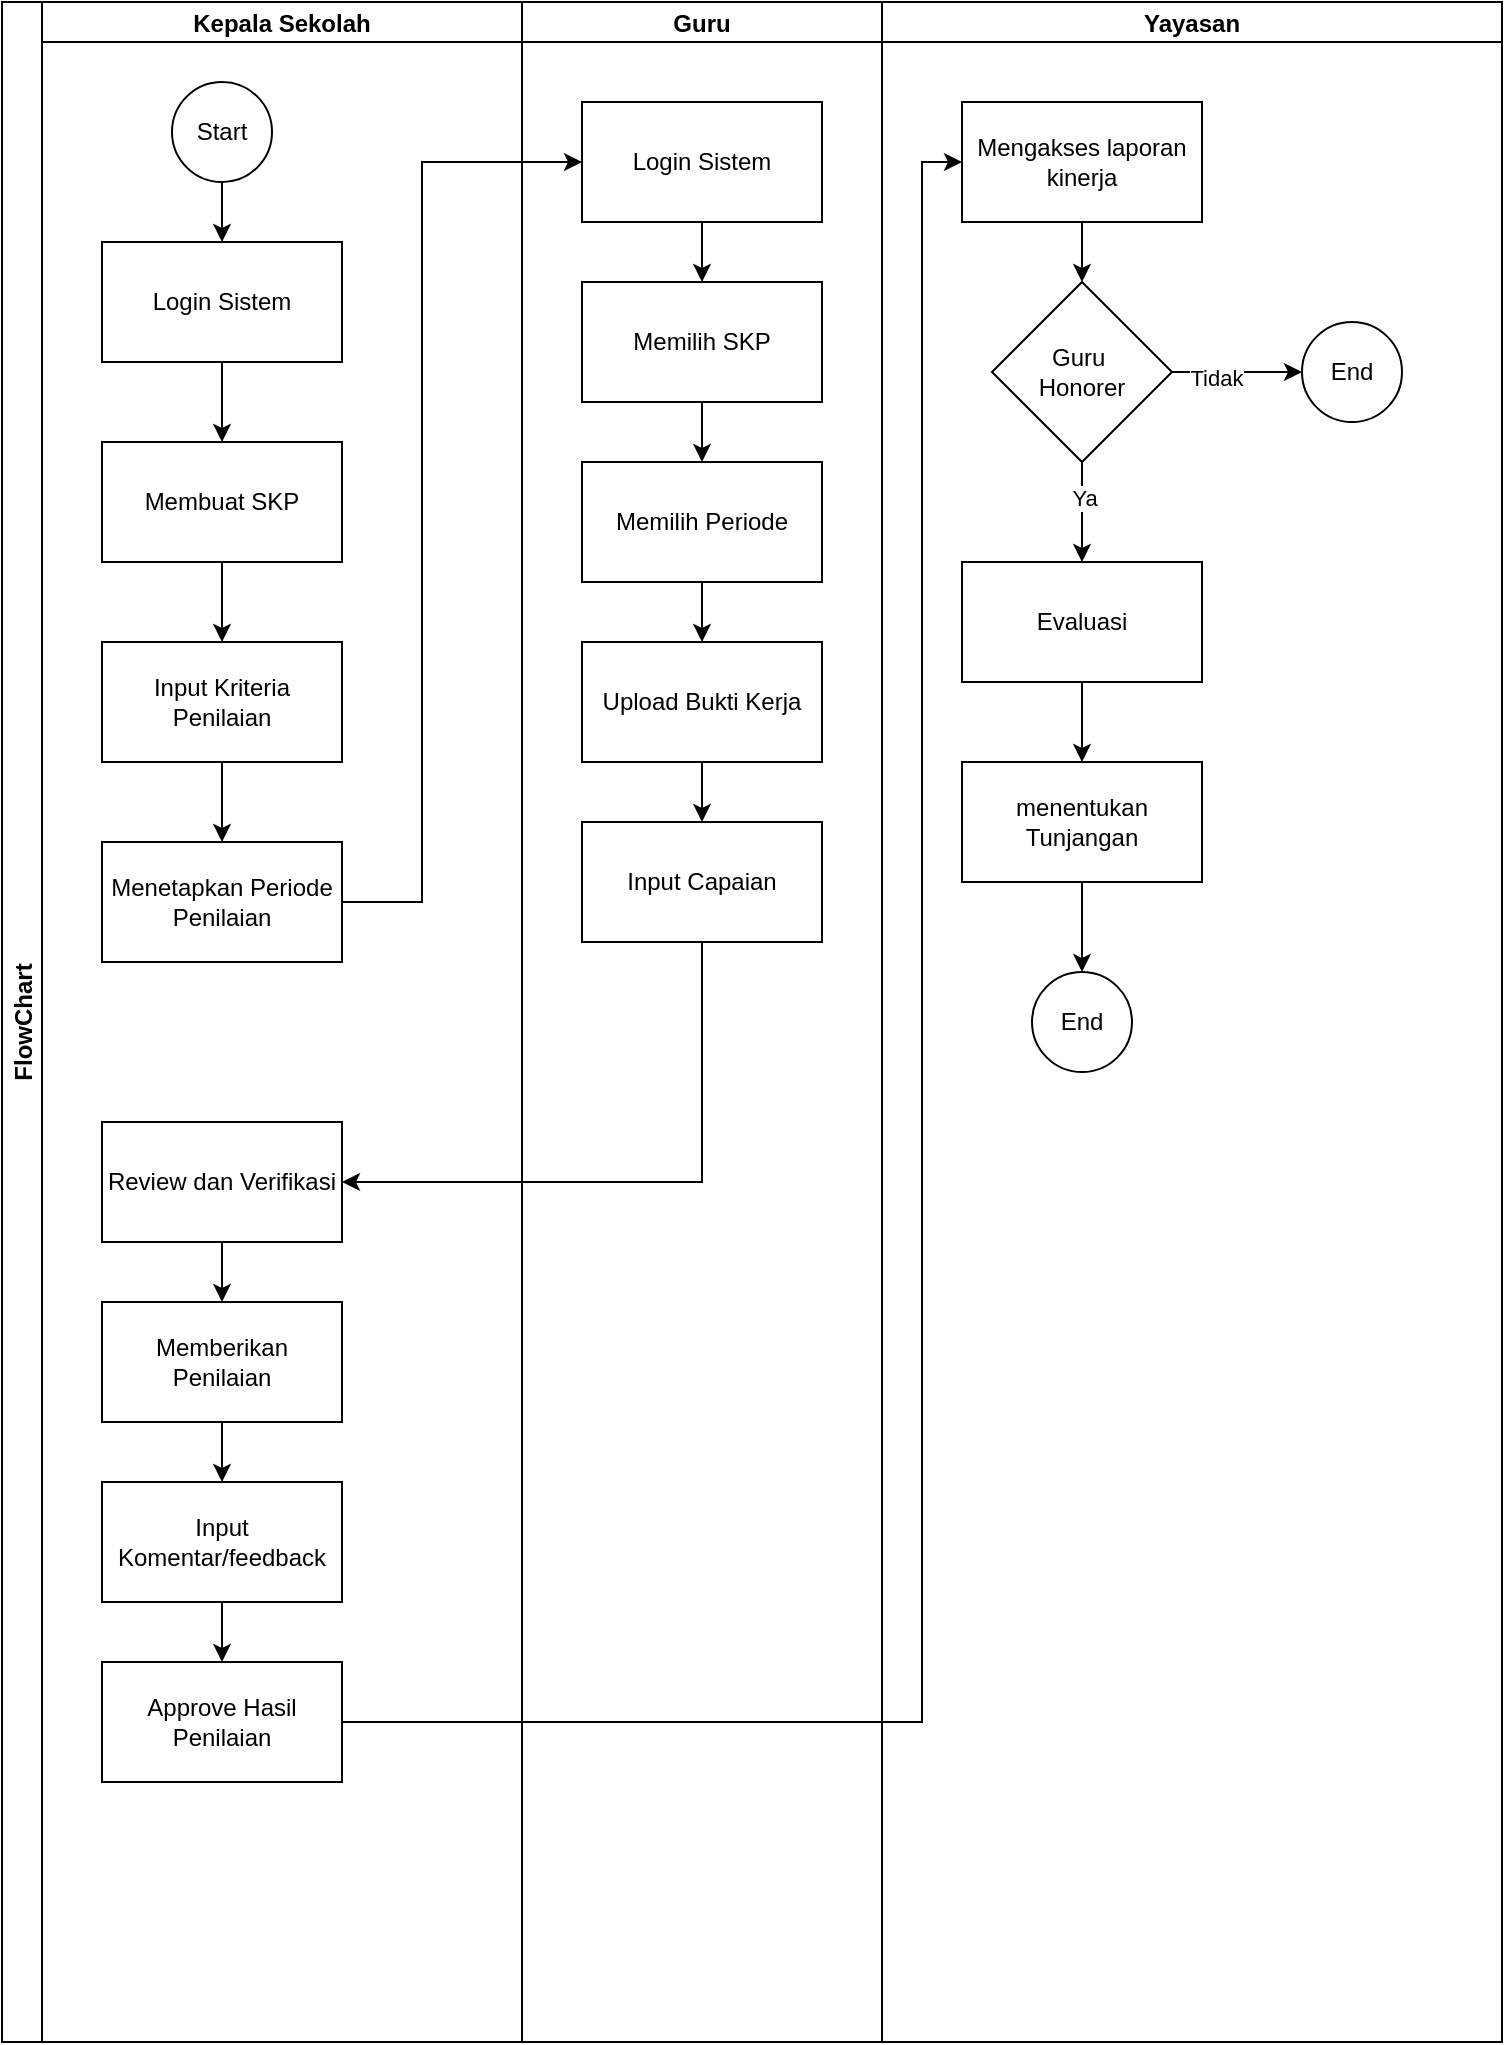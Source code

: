<mxfile version="27.1.4">
  <diagram name="Page-1" id="C_85REKzMV3_0p9VolRD">
    <mxGraphModel dx="1042" dy="535" grid="1" gridSize="10" guides="1" tooltips="1" connect="1" arrows="1" fold="1" page="1" pageScale="1" pageWidth="850" pageHeight="1100" math="0" shadow="0">
      <root>
        <mxCell id="0" />
        <mxCell id="1" parent="0" />
        <mxCell id="jFQBDABQgIwYktTxBP6j-1" value="FlowChart" style="swimlane;childLayout=stackLayout;resizeParent=1;resizeParentMax=0;startSize=20;horizontal=0;horizontalStack=1;" vertex="1" parent="1">
          <mxGeometry x="240" y="40" width="750" height="1020" as="geometry" />
        </mxCell>
        <mxCell id="jFQBDABQgIwYktTxBP6j-2" value="Kepala Sekolah" style="swimlane;startSize=20;" vertex="1" parent="jFQBDABQgIwYktTxBP6j-1">
          <mxGeometry x="20" width="240" height="1020" as="geometry" />
        </mxCell>
        <mxCell id="jFQBDABQgIwYktTxBP6j-7" value="" style="edgeStyle=orthogonalEdgeStyle;rounded=0;orthogonalLoop=1;jettySize=auto;html=1;" edge="1" parent="jFQBDABQgIwYktTxBP6j-2" source="jFQBDABQgIwYktTxBP6j-5" target="jFQBDABQgIwYktTxBP6j-6">
          <mxGeometry relative="1" as="geometry" />
        </mxCell>
        <mxCell id="jFQBDABQgIwYktTxBP6j-5" value="Start" style="ellipse;whiteSpace=wrap;html=1;aspect=fixed;" vertex="1" parent="jFQBDABQgIwYktTxBP6j-2">
          <mxGeometry x="65" y="40" width="50" height="50" as="geometry" />
        </mxCell>
        <mxCell id="jFQBDABQgIwYktTxBP6j-9" value="" style="edgeStyle=orthogonalEdgeStyle;rounded=0;orthogonalLoop=1;jettySize=auto;html=1;" edge="1" parent="jFQBDABQgIwYktTxBP6j-2" source="jFQBDABQgIwYktTxBP6j-6" target="jFQBDABQgIwYktTxBP6j-8">
          <mxGeometry relative="1" as="geometry" />
        </mxCell>
        <mxCell id="jFQBDABQgIwYktTxBP6j-6" value="Login Sistem" style="whiteSpace=wrap;html=1;" vertex="1" parent="jFQBDABQgIwYktTxBP6j-2">
          <mxGeometry x="30" y="120" width="120" height="60" as="geometry" />
        </mxCell>
        <mxCell id="jFQBDABQgIwYktTxBP6j-11" value="" style="edgeStyle=orthogonalEdgeStyle;rounded=0;orthogonalLoop=1;jettySize=auto;html=1;" edge="1" parent="jFQBDABQgIwYktTxBP6j-2" source="jFQBDABQgIwYktTxBP6j-8" target="jFQBDABQgIwYktTxBP6j-10">
          <mxGeometry relative="1" as="geometry" />
        </mxCell>
        <mxCell id="jFQBDABQgIwYktTxBP6j-8" value="Membuat SKP" style="whiteSpace=wrap;html=1;" vertex="1" parent="jFQBDABQgIwYktTxBP6j-2">
          <mxGeometry x="30" y="220" width="120" height="60" as="geometry" />
        </mxCell>
        <mxCell id="jFQBDABQgIwYktTxBP6j-13" value="" style="edgeStyle=orthogonalEdgeStyle;rounded=0;orthogonalLoop=1;jettySize=auto;html=1;" edge="1" parent="jFQBDABQgIwYktTxBP6j-2" source="jFQBDABQgIwYktTxBP6j-10" target="jFQBDABQgIwYktTxBP6j-12">
          <mxGeometry relative="1" as="geometry" />
        </mxCell>
        <mxCell id="jFQBDABQgIwYktTxBP6j-10" value="Input Kriteria Penilaian" style="whiteSpace=wrap;html=1;" vertex="1" parent="jFQBDABQgIwYktTxBP6j-2">
          <mxGeometry x="30" y="320" width="120" height="60" as="geometry" />
        </mxCell>
        <mxCell id="jFQBDABQgIwYktTxBP6j-12" value="Menetapkan Periode Penilaian" style="whiteSpace=wrap;html=1;" vertex="1" parent="jFQBDABQgIwYktTxBP6j-2">
          <mxGeometry x="30" y="420" width="120" height="60" as="geometry" />
        </mxCell>
        <mxCell id="jFQBDABQgIwYktTxBP6j-28" value="" style="edgeStyle=orthogonalEdgeStyle;rounded=0;orthogonalLoop=1;jettySize=auto;html=1;" edge="1" parent="jFQBDABQgIwYktTxBP6j-2" source="jFQBDABQgIwYktTxBP6j-25" target="jFQBDABQgIwYktTxBP6j-27">
          <mxGeometry relative="1" as="geometry" />
        </mxCell>
        <mxCell id="jFQBDABQgIwYktTxBP6j-25" value="Review dan Verifikasi" style="whiteSpace=wrap;html=1;" vertex="1" parent="jFQBDABQgIwYktTxBP6j-2">
          <mxGeometry x="30" y="560" width="120" height="60" as="geometry" />
        </mxCell>
        <mxCell id="jFQBDABQgIwYktTxBP6j-30" value="" style="edgeStyle=orthogonalEdgeStyle;rounded=0;orthogonalLoop=1;jettySize=auto;html=1;" edge="1" parent="jFQBDABQgIwYktTxBP6j-2" source="jFQBDABQgIwYktTxBP6j-27" target="jFQBDABQgIwYktTxBP6j-29">
          <mxGeometry relative="1" as="geometry" />
        </mxCell>
        <mxCell id="jFQBDABQgIwYktTxBP6j-27" value="Memberikan Penilaian" style="whiteSpace=wrap;html=1;" vertex="1" parent="jFQBDABQgIwYktTxBP6j-2">
          <mxGeometry x="30" y="650" width="120" height="60" as="geometry" />
        </mxCell>
        <mxCell id="jFQBDABQgIwYktTxBP6j-32" value="" style="edgeStyle=orthogonalEdgeStyle;rounded=0;orthogonalLoop=1;jettySize=auto;html=1;" edge="1" parent="jFQBDABQgIwYktTxBP6j-2" source="jFQBDABQgIwYktTxBP6j-29" target="jFQBDABQgIwYktTxBP6j-31">
          <mxGeometry relative="1" as="geometry" />
        </mxCell>
        <mxCell id="jFQBDABQgIwYktTxBP6j-29" value="Input Komentar/feedback" style="whiteSpace=wrap;html=1;" vertex="1" parent="jFQBDABQgIwYktTxBP6j-2">
          <mxGeometry x="30" y="740" width="120" height="60" as="geometry" />
        </mxCell>
        <mxCell id="jFQBDABQgIwYktTxBP6j-31" value="Approve Hasil Penilaian" style="whiteSpace=wrap;html=1;" vertex="1" parent="jFQBDABQgIwYktTxBP6j-2">
          <mxGeometry x="30" y="830" width="120" height="60" as="geometry" />
        </mxCell>
        <mxCell id="jFQBDABQgIwYktTxBP6j-3" value="Guru" style="swimlane;startSize=20;" vertex="1" parent="jFQBDABQgIwYktTxBP6j-1">
          <mxGeometry x="260" width="180" height="1020" as="geometry" />
        </mxCell>
        <mxCell id="jFQBDABQgIwYktTxBP6j-17" value="" style="edgeStyle=orthogonalEdgeStyle;rounded=0;orthogonalLoop=1;jettySize=auto;html=1;" edge="1" parent="jFQBDABQgIwYktTxBP6j-3" source="jFQBDABQgIwYktTxBP6j-14" target="jFQBDABQgIwYktTxBP6j-16">
          <mxGeometry relative="1" as="geometry" />
        </mxCell>
        <mxCell id="jFQBDABQgIwYktTxBP6j-14" value="Login Sistem" style="whiteSpace=wrap;html=1;" vertex="1" parent="jFQBDABQgIwYktTxBP6j-3">
          <mxGeometry x="30" y="50" width="120" height="60" as="geometry" />
        </mxCell>
        <mxCell id="jFQBDABQgIwYktTxBP6j-19" value="" style="edgeStyle=orthogonalEdgeStyle;rounded=0;orthogonalLoop=1;jettySize=auto;html=1;" edge="1" parent="jFQBDABQgIwYktTxBP6j-3" source="jFQBDABQgIwYktTxBP6j-16" target="jFQBDABQgIwYktTxBP6j-18">
          <mxGeometry relative="1" as="geometry" />
        </mxCell>
        <mxCell id="jFQBDABQgIwYktTxBP6j-16" value="Memilih SKP" style="whiteSpace=wrap;html=1;" vertex="1" parent="jFQBDABQgIwYktTxBP6j-3">
          <mxGeometry x="30" y="140" width="120" height="60" as="geometry" />
        </mxCell>
        <mxCell id="jFQBDABQgIwYktTxBP6j-21" value="" style="edgeStyle=orthogonalEdgeStyle;rounded=0;orthogonalLoop=1;jettySize=auto;html=1;" edge="1" parent="jFQBDABQgIwYktTxBP6j-3" source="jFQBDABQgIwYktTxBP6j-18" target="jFQBDABQgIwYktTxBP6j-20">
          <mxGeometry relative="1" as="geometry" />
        </mxCell>
        <mxCell id="jFQBDABQgIwYktTxBP6j-18" value="Memilih Periode" style="whiteSpace=wrap;html=1;" vertex="1" parent="jFQBDABQgIwYktTxBP6j-3">
          <mxGeometry x="30" y="230" width="120" height="60" as="geometry" />
        </mxCell>
        <mxCell id="jFQBDABQgIwYktTxBP6j-23" value="" style="edgeStyle=orthogonalEdgeStyle;rounded=0;orthogonalLoop=1;jettySize=auto;html=1;" edge="1" parent="jFQBDABQgIwYktTxBP6j-3" source="jFQBDABQgIwYktTxBP6j-20" target="jFQBDABQgIwYktTxBP6j-22">
          <mxGeometry relative="1" as="geometry" />
        </mxCell>
        <mxCell id="jFQBDABQgIwYktTxBP6j-20" value="Upload Bukti Kerja" style="whiteSpace=wrap;html=1;" vertex="1" parent="jFQBDABQgIwYktTxBP6j-3">
          <mxGeometry x="30" y="320" width="120" height="60" as="geometry" />
        </mxCell>
        <mxCell id="jFQBDABQgIwYktTxBP6j-22" value="Input Capaian" style="whiteSpace=wrap;html=1;" vertex="1" parent="jFQBDABQgIwYktTxBP6j-3">
          <mxGeometry x="30" y="410" width="120" height="60" as="geometry" />
        </mxCell>
        <mxCell id="jFQBDABQgIwYktTxBP6j-15" value="" style="edgeStyle=orthogonalEdgeStyle;rounded=0;orthogonalLoop=1;jettySize=auto;html=1;" edge="1" parent="jFQBDABQgIwYktTxBP6j-1" source="jFQBDABQgIwYktTxBP6j-12" target="jFQBDABQgIwYktTxBP6j-14">
          <mxGeometry relative="1" as="geometry">
            <Array as="points">
              <mxPoint x="210" y="450" />
              <mxPoint x="210" y="80" />
            </Array>
          </mxGeometry>
        </mxCell>
        <mxCell id="jFQBDABQgIwYktTxBP6j-26" value="" style="edgeStyle=orthogonalEdgeStyle;rounded=0;orthogonalLoop=1;jettySize=auto;html=1;exitX=0.5;exitY=1;exitDx=0;exitDy=0;entryX=1;entryY=0.5;entryDx=0;entryDy=0;" edge="1" parent="jFQBDABQgIwYktTxBP6j-1" source="jFQBDABQgIwYktTxBP6j-22" target="jFQBDABQgIwYktTxBP6j-25">
          <mxGeometry relative="1" as="geometry" />
        </mxCell>
        <mxCell id="jFQBDABQgIwYktTxBP6j-34" value="" style="edgeStyle=orthogonalEdgeStyle;rounded=0;orthogonalLoop=1;jettySize=auto;html=1;entryX=0;entryY=0.5;entryDx=0;entryDy=0;" edge="1" parent="jFQBDABQgIwYktTxBP6j-1" source="jFQBDABQgIwYktTxBP6j-31" target="jFQBDABQgIwYktTxBP6j-33">
          <mxGeometry relative="1" as="geometry">
            <Array as="points">
              <mxPoint x="460" y="860" />
              <mxPoint x="460" y="80" />
            </Array>
          </mxGeometry>
        </mxCell>
        <mxCell id="jFQBDABQgIwYktTxBP6j-4" value="Yayasan" style="swimlane;startSize=20;" vertex="1" parent="jFQBDABQgIwYktTxBP6j-1">
          <mxGeometry x="440" width="310" height="1020" as="geometry" />
        </mxCell>
        <mxCell id="jFQBDABQgIwYktTxBP6j-36" value="" style="edgeStyle=orthogonalEdgeStyle;rounded=0;orthogonalLoop=1;jettySize=auto;html=1;" edge="1" parent="jFQBDABQgIwYktTxBP6j-4" source="jFQBDABQgIwYktTxBP6j-33" target="jFQBDABQgIwYktTxBP6j-35">
          <mxGeometry relative="1" as="geometry" />
        </mxCell>
        <mxCell id="jFQBDABQgIwYktTxBP6j-33" value="Mengakses laporan kinerja" style="whiteSpace=wrap;html=1;" vertex="1" parent="jFQBDABQgIwYktTxBP6j-4">
          <mxGeometry x="40" y="50" width="120" height="60" as="geometry" />
        </mxCell>
        <mxCell id="jFQBDABQgIwYktTxBP6j-40" value="" style="edgeStyle=orthogonalEdgeStyle;rounded=0;orthogonalLoop=1;jettySize=auto;html=1;" edge="1" parent="jFQBDABQgIwYktTxBP6j-4" source="jFQBDABQgIwYktTxBP6j-35" target="jFQBDABQgIwYktTxBP6j-39">
          <mxGeometry relative="1" as="geometry" />
        </mxCell>
        <mxCell id="jFQBDABQgIwYktTxBP6j-41" value="Tidak" style="edgeLabel;html=1;align=center;verticalAlign=middle;resizable=0;points=[];" vertex="1" connectable="0" parent="jFQBDABQgIwYktTxBP6j-40">
          <mxGeometry x="-0.333" y="-3" relative="1" as="geometry">
            <mxPoint as="offset" />
          </mxGeometry>
        </mxCell>
        <mxCell id="jFQBDABQgIwYktTxBP6j-44" value="" style="edgeStyle=orthogonalEdgeStyle;rounded=0;orthogonalLoop=1;jettySize=auto;html=1;" edge="1" parent="jFQBDABQgIwYktTxBP6j-4" source="jFQBDABQgIwYktTxBP6j-35" target="jFQBDABQgIwYktTxBP6j-43">
          <mxGeometry relative="1" as="geometry" />
        </mxCell>
        <mxCell id="jFQBDABQgIwYktTxBP6j-45" value="Ya" style="edgeLabel;html=1;align=center;verticalAlign=middle;resizable=0;points=[];" vertex="1" connectable="0" parent="jFQBDABQgIwYktTxBP6j-44">
          <mxGeometry x="-0.288" y="1" relative="1" as="geometry">
            <mxPoint as="offset" />
          </mxGeometry>
        </mxCell>
        <mxCell id="jFQBDABQgIwYktTxBP6j-35" value="Guru&amp;nbsp;&lt;div&gt;Honorer&lt;/div&gt;" style="rhombus;whiteSpace=wrap;html=1;" vertex="1" parent="jFQBDABQgIwYktTxBP6j-4">
          <mxGeometry x="55" y="140" width="90" height="90" as="geometry" />
        </mxCell>
        <mxCell id="jFQBDABQgIwYktTxBP6j-39" value="End" style="ellipse;whiteSpace=wrap;html=1;aspect=fixed;" vertex="1" parent="jFQBDABQgIwYktTxBP6j-4">
          <mxGeometry x="210" y="160" width="50" height="50" as="geometry" />
        </mxCell>
        <mxCell id="jFQBDABQgIwYktTxBP6j-42" style="edgeStyle=orthogonalEdgeStyle;rounded=0;orthogonalLoop=1;jettySize=auto;html=1;exitX=0.5;exitY=1;exitDx=0;exitDy=0;" edge="1" parent="jFQBDABQgIwYktTxBP6j-4" source="jFQBDABQgIwYktTxBP6j-39" target="jFQBDABQgIwYktTxBP6j-39">
          <mxGeometry relative="1" as="geometry" />
        </mxCell>
        <mxCell id="jFQBDABQgIwYktTxBP6j-47" value="" style="edgeStyle=orthogonalEdgeStyle;rounded=0;orthogonalLoop=1;jettySize=auto;html=1;" edge="1" parent="jFQBDABQgIwYktTxBP6j-4" source="jFQBDABQgIwYktTxBP6j-43" target="jFQBDABQgIwYktTxBP6j-46">
          <mxGeometry relative="1" as="geometry" />
        </mxCell>
        <mxCell id="jFQBDABQgIwYktTxBP6j-43" value="Evaluasi" style="whiteSpace=wrap;html=1;" vertex="1" parent="jFQBDABQgIwYktTxBP6j-4">
          <mxGeometry x="40" y="280" width="120" height="60" as="geometry" />
        </mxCell>
        <mxCell id="jFQBDABQgIwYktTxBP6j-49" value="" style="edgeStyle=orthogonalEdgeStyle;rounded=0;orthogonalLoop=1;jettySize=auto;html=1;" edge="1" parent="jFQBDABQgIwYktTxBP6j-4" source="jFQBDABQgIwYktTxBP6j-46" target="jFQBDABQgIwYktTxBP6j-48">
          <mxGeometry relative="1" as="geometry" />
        </mxCell>
        <mxCell id="jFQBDABQgIwYktTxBP6j-46" value="menentukan Tunjangan" style="whiteSpace=wrap;html=1;" vertex="1" parent="jFQBDABQgIwYktTxBP6j-4">
          <mxGeometry x="40" y="380" width="120" height="60" as="geometry" />
        </mxCell>
        <mxCell id="jFQBDABQgIwYktTxBP6j-48" value="End" style="ellipse;whiteSpace=wrap;html=1;aspect=fixed;" vertex="1" parent="jFQBDABQgIwYktTxBP6j-4">
          <mxGeometry x="75" y="485" width="50" height="50" as="geometry" />
        </mxCell>
      </root>
    </mxGraphModel>
  </diagram>
</mxfile>
